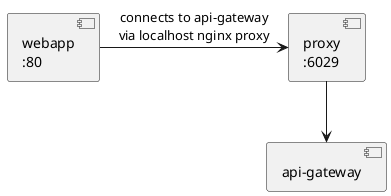 @startuml
[webapp\n:80] as browser
[proxy\n:6029] as proxy
[api-gateway] as apigateway

browser -right-> proxy : connects to api-gateway\nvia localhost nginx proxy
proxy --> apigateway
@enduml